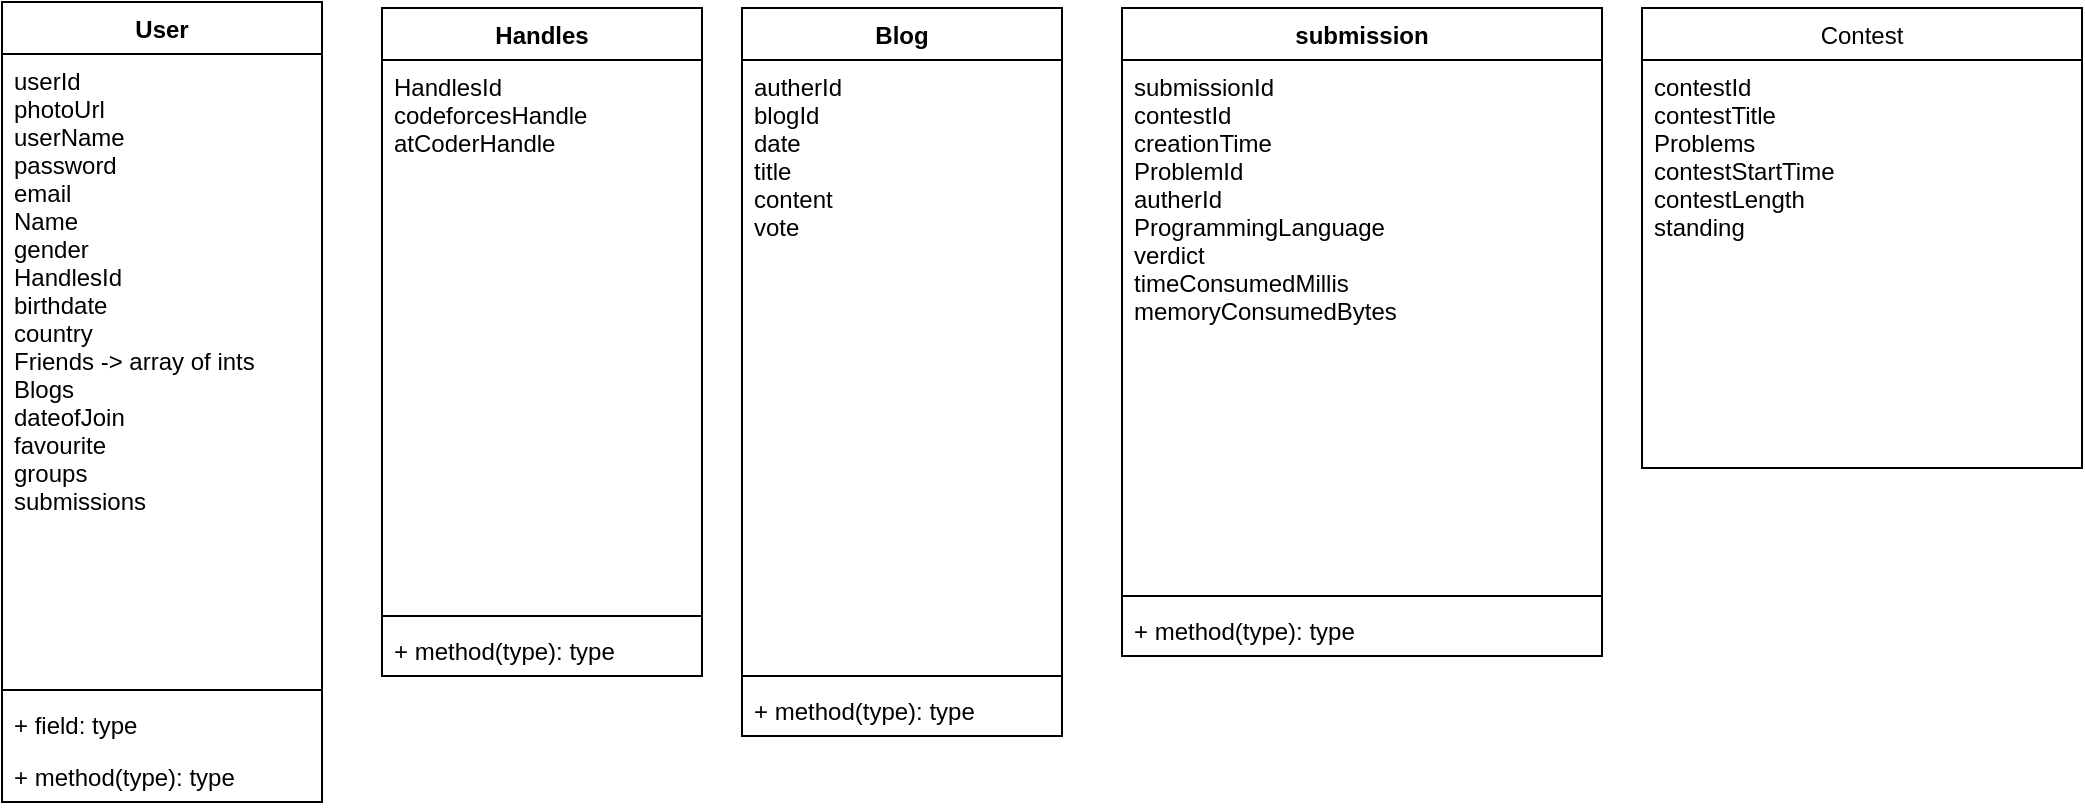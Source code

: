<mxfile version="14.6.11" type="github">
  <diagram name="Page-1" id="e7e014a7-5840-1c2e-5031-d8a46d1fe8dd">
    <mxGraphModel dx="723" dy="383" grid="1" gridSize="10" guides="1" tooltips="1" connect="1" arrows="1" fold="1" page="1" pageScale="1" pageWidth="1169" pageHeight="826" background="#ffffff" math="0" shadow="0">
      <root>
        <mxCell id="0" />
        <mxCell id="1" parent="0" />
        <mxCell id="JU4NtEomJYwtcVXKQSau-47" value="User" style="swimlane;fontStyle=1;align=center;verticalAlign=top;childLayout=stackLayout;horizontal=1;startSize=26;horizontalStack=0;resizeParent=1;resizeParentMax=0;resizeLast=0;collapsible=1;marginBottom=0;" vertex="1" parent="1">
          <mxGeometry x="20" y="17" width="160" height="400" as="geometry" />
        </mxCell>
        <mxCell id="JU4NtEomJYwtcVXKQSau-48" value="userId&#xa;photoUrl&#xa;userName&#xa;password&#xa;email&#xa;Name&#xa;gender&#xa;HandlesId &#xa;birthdate&#xa;country&#xa;Friends -&gt; array of ints&#xa;Blogs  &#xa;dateofJoin&#xa;favourite&#xa;groups &#xa;submissions" style="text;strokeColor=none;fillColor=none;align=left;verticalAlign=top;spacingLeft=4;spacingRight=4;overflow=hidden;rotatable=0;points=[[0,0.5],[1,0.5]];portConstraint=eastwest;" vertex="1" parent="JU4NtEomJYwtcVXKQSau-47">
          <mxGeometry y="26" width="160" height="314" as="geometry" />
        </mxCell>
        <mxCell id="JU4NtEomJYwtcVXKQSau-49" value="" style="line;strokeWidth=1;fillColor=none;align=left;verticalAlign=middle;spacingTop=-1;spacingLeft=3;spacingRight=3;rotatable=0;labelPosition=right;points=[];portConstraint=eastwest;" vertex="1" parent="JU4NtEomJYwtcVXKQSau-47">
          <mxGeometry y="340" width="160" height="8" as="geometry" />
        </mxCell>
        <mxCell id="JU4NtEomJYwtcVXKQSau-51" value="+ field: type" style="text;strokeColor=none;fillColor=none;align=left;verticalAlign=top;spacingLeft=4;spacingRight=4;overflow=hidden;rotatable=0;points=[[0,0.5],[1,0.5]];portConstraint=eastwest;" vertex="1" parent="JU4NtEomJYwtcVXKQSau-47">
          <mxGeometry y="348" width="160" height="26" as="geometry" />
        </mxCell>
        <mxCell id="JU4NtEomJYwtcVXKQSau-50" value="+ method(type): type" style="text;strokeColor=none;fillColor=none;align=left;verticalAlign=top;spacingLeft=4;spacingRight=4;overflow=hidden;rotatable=0;points=[[0,0.5],[1,0.5]];portConstraint=eastwest;" vertex="1" parent="JU4NtEomJYwtcVXKQSau-47">
          <mxGeometry y="374" width="160" height="26" as="geometry" />
        </mxCell>
        <mxCell id="JU4NtEomJYwtcVXKQSau-52" value="Blog" style="swimlane;fontStyle=1;align=center;verticalAlign=top;childLayout=stackLayout;horizontal=1;startSize=26;horizontalStack=0;resizeParent=1;resizeParentMax=0;resizeLast=0;collapsible=1;marginBottom=0;" vertex="1" parent="1">
          <mxGeometry x="390" y="20" width="160" height="364" as="geometry" />
        </mxCell>
        <mxCell id="JU4NtEomJYwtcVXKQSau-53" value="autherId&#xa;blogId&#xa;date&#xa;title&#xa;content&#xa;vote " style="text;strokeColor=none;fillColor=none;align=left;verticalAlign=top;spacingLeft=4;spacingRight=4;overflow=hidden;rotatable=0;points=[[0,0.5],[1,0.5]];portConstraint=eastwest;" vertex="1" parent="JU4NtEomJYwtcVXKQSau-52">
          <mxGeometry y="26" width="160" height="304" as="geometry" />
        </mxCell>
        <mxCell id="JU4NtEomJYwtcVXKQSau-54" value="" style="line;strokeWidth=1;fillColor=none;align=left;verticalAlign=middle;spacingTop=-1;spacingLeft=3;spacingRight=3;rotatable=0;labelPosition=right;points=[];portConstraint=eastwest;" vertex="1" parent="JU4NtEomJYwtcVXKQSau-52">
          <mxGeometry y="330" width="160" height="8" as="geometry" />
        </mxCell>
        <mxCell id="JU4NtEomJYwtcVXKQSau-55" value="+ method(type): type" style="text;strokeColor=none;fillColor=none;align=left;verticalAlign=top;spacingLeft=4;spacingRight=4;overflow=hidden;rotatable=0;points=[[0,0.5],[1,0.5]];portConstraint=eastwest;" vertex="1" parent="JU4NtEomJYwtcVXKQSau-52">
          <mxGeometry y="338" width="160" height="26" as="geometry" />
        </mxCell>
        <mxCell id="JU4NtEomJYwtcVXKQSau-56" value="submission" style="swimlane;fontStyle=1;align=center;verticalAlign=top;childLayout=stackLayout;horizontal=1;startSize=26;horizontalStack=0;resizeParent=1;resizeParentMax=0;resizeLast=0;collapsible=1;marginBottom=0;" vertex="1" parent="1">
          <mxGeometry x="580" y="20" width="240" height="324" as="geometry" />
        </mxCell>
        <mxCell id="JU4NtEomJYwtcVXKQSau-57" value="submissionId &#xa;contestId&#xa;creationTime&#xa;ProblemId&#xa;autherId&#xa;ProgrammingLanguage&#xa;verdict&#xa;timeConsumedMillis&#xa;memoryConsumedBytes&#xa;" style="text;strokeColor=none;fillColor=none;align=left;verticalAlign=top;spacingLeft=4;spacingRight=4;overflow=hidden;rotatable=0;points=[[0,0.5],[1,0.5]];portConstraint=eastwest;" vertex="1" parent="JU4NtEomJYwtcVXKQSau-56">
          <mxGeometry y="26" width="240" height="264" as="geometry" />
        </mxCell>
        <mxCell id="JU4NtEomJYwtcVXKQSau-58" value="" style="line;strokeWidth=1;fillColor=none;align=left;verticalAlign=middle;spacingTop=-1;spacingLeft=3;spacingRight=3;rotatable=0;labelPosition=right;points=[];portConstraint=eastwest;" vertex="1" parent="JU4NtEomJYwtcVXKQSau-56">
          <mxGeometry y="290" width="240" height="8" as="geometry" />
        </mxCell>
        <mxCell id="JU4NtEomJYwtcVXKQSau-59" value="+ method(type): type" style="text;strokeColor=none;fillColor=none;align=left;verticalAlign=top;spacingLeft=4;spacingRight=4;overflow=hidden;rotatable=0;points=[[0,0.5],[1,0.5]];portConstraint=eastwest;" vertex="1" parent="JU4NtEomJYwtcVXKQSau-56">
          <mxGeometry y="298" width="240" height="26" as="geometry" />
        </mxCell>
        <mxCell id="JU4NtEomJYwtcVXKQSau-61" value="Handles" style="swimlane;fontStyle=1;align=center;verticalAlign=top;childLayout=stackLayout;horizontal=1;startSize=26;horizontalStack=0;resizeParent=1;resizeParentMax=0;resizeLast=0;collapsible=1;marginBottom=0;" vertex="1" parent="1">
          <mxGeometry x="210" y="20" width="160" height="334" as="geometry" />
        </mxCell>
        <mxCell id="JU4NtEomJYwtcVXKQSau-62" value="HandlesId&#xa;codeforcesHandle&#xa;atCoderHandle&#xa;&#xa;" style="text;strokeColor=none;fillColor=none;align=left;verticalAlign=top;spacingLeft=4;spacingRight=4;overflow=hidden;rotatable=0;points=[[0,0.5],[1,0.5]];portConstraint=eastwest;" vertex="1" parent="JU4NtEomJYwtcVXKQSau-61">
          <mxGeometry y="26" width="160" height="274" as="geometry" />
        </mxCell>
        <mxCell id="JU4NtEomJYwtcVXKQSau-63" value="" style="line;strokeWidth=1;fillColor=none;align=left;verticalAlign=middle;spacingTop=-1;spacingLeft=3;spacingRight=3;rotatable=0;labelPosition=right;points=[];portConstraint=eastwest;" vertex="1" parent="JU4NtEomJYwtcVXKQSau-61">
          <mxGeometry y="300" width="160" height="8" as="geometry" />
        </mxCell>
        <mxCell id="JU4NtEomJYwtcVXKQSau-64" value="+ method(type): type" style="text;strokeColor=none;fillColor=none;align=left;verticalAlign=top;spacingLeft=4;spacingRight=4;overflow=hidden;rotatable=0;points=[[0,0.5],[1,0.5]];portConstraint=eastwest;" vertex="1" parent="JU4NtEomJYwtcVXKQSau-61">
          <mxGeometry y="308" width="160" height="26" as="geometry" />
        </mxCell>
        <mxCell id="JU4NtEomJYwtcVXKQSau-65" value="Contest" style="swimlane;fontStyle=0;childLayout=stackLayout;horizontal=1;startSize=26;fillColor=none;horizontalStack=0;resizeParent=1;resizeParentMax=0;resizeLast=0;collapsible=1;marginBottom=0;" vertex="1" parent="1">
          <mxGeometry x="840" y="20" width="220" height="230" as="geometry" />
        </mxCell>
        <mxCell id="JU4NtEomJYwtcVXKQSau-66" value="contestId&#xa;contestTitle&#xa;Problems&#xa;contestStartTime&#xa;contestLength&#xa;standing&#xa;" style="text;strokeColor=none;fillColor=none;align=left;verticalAlign=top;spacingLeft=4;spacingRight=4;overflow=hidden;rotatable=0;points=[[0,0.5],[1,0.5]];portConstraint=eastwest;" vertex="1" parent="JU4NtEomJYwtcVXKQSau-65">
          <mxGeometry y="26" width="220" height="204" as="geometry" />
        </mxCell>
      </root>
    </mxGraphModel>
  </diagram>
</mxfile>
